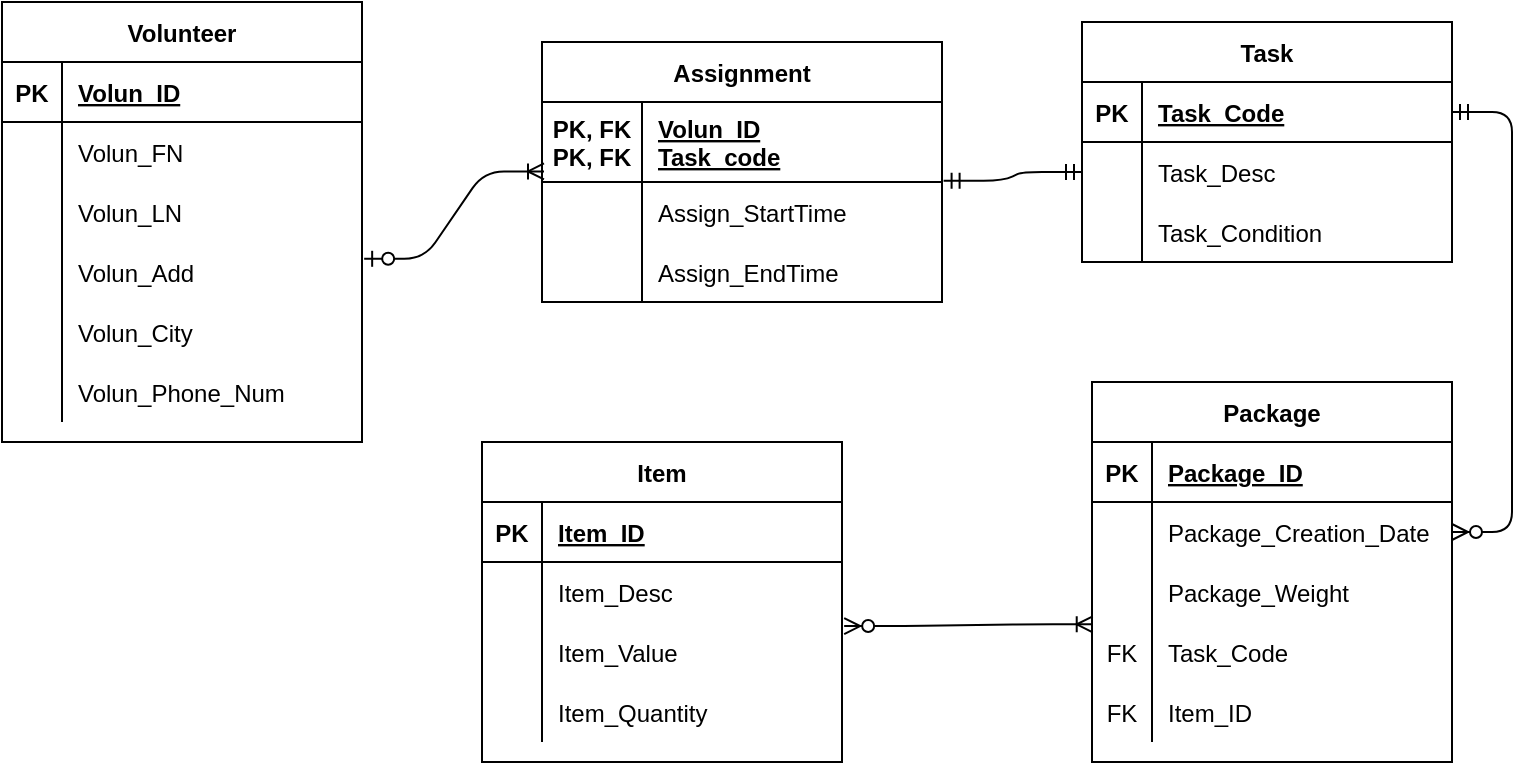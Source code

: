 <mxfile version="14.6.11" type="github">
  <diagram id="Z4SOlPhbXDCeq8NCCovU" name="Page-1">
    <mxGraphModel dx="946" dy="546" grid="1" gridSize="10" guides="1" tooltips="1" connect="1" arrows="1" fold="1" page="1" pageScale="1" pageWidth="850" pageHeight="1100" math="0" shadow="0">
      <root>
        <mxCell id="0" />
        <mxCell id="1" parent="0" />
        <mxCell id="c0X-2HNpdHW1A8r7ZwH--13" value="Volunteer" style="shape=table;startSize=30;container=1;collapsible=1;childLayout=tableLayout;fixedRows=1;rowLines=0;fontStyle=1;align=center;resizeLast=1;" parent="1" vertex="1">
          <mxGeometry x="40" y="40" width="180" height="220" as="geometry" />
        </mxCell>
        <mxCell id="c0X-2HNpdHW1A8r7ZwH--14" value="" style="shape=partialRectangle;collapsible=0;dropTarget=0;pointerEvents=0;fillColor=none;top=0;left=0;bottom=1;right=0;points=[[0,0.5],[1,0.5]];portConstraint=eastwest;" parent="c0X-2HNpdHW1A8r7ZwH--13" vertex="1">
          <mxGeometry y="30" width="180" height="30" as="geometry" />
        </mxCell>
        <mxCell id="c0X-2HNpdHW1A8r7ZwH--15" value="PK" style="shape=partialRectangle;connectable=0;fillColor=none;top=0;left=0;bottom=0;right=0;fontStyle=1;overflow=hidden;" parent="c0X-2HNpdHW1A8r7ZwH--14" vertex="1">
          <mxGeometry width="30" height="30" as="geometry" />
        </mxCell>
        <mxCell id="c0X-2HNpdHW1A8r7ZwH--16" value="Volun_ID" style="shape=partialRectangle;connectable=0;fillColor=none;top=0;left=0;bottom=0;right=0;align=left;spacingLeft=6;fontStyle=5;overflow=hidden;" parent="c0X-2HNpdHW1A8r7ZwH--14" vertex="1">
          <mxGeometry x="30" width="150" height="30" as="geometry" />
        </mxCell>
        <mxCell id="c0X-2HNpdHW1A8r7ZwH--17" value="" style="shape=partialRectangle;collapsible=0;dropTarget=0;pointerEvents=0;fillColor=none;top=0;left=0;bottom=0;right=0;points=[[0,0.5],[1,0.5]];portConstraint=eastwest;" parent="c0X-2HNpdHW1A8r7ZwH--13" vertex="1">
          <mxGeometry y="60" width="180" height="30" as="geometry" />
        </mxCell>
        <mxCell id="c0X-2HNpdHW1A8r7ZwH--18" value="" style="shape=partialRectangle;connectable=0;fillColor=none;top=0;left=0;bottom=0;right=0;editable=1;overflow=hidden;" parent="c0X-2HNpdHW1A8r7ZwH--17" vertex="1">
          <mxGeometry width="30" height="30" as="geometry" />
        </mxCell>
        <mxCell id="c0X-2HNpdHW1A8r7ZwH--19" value="Volun_FN" style="shape=partialRectangle;connectable=0;fillColor=none;top=0;left=0;bottom=0;right=0;align=left;spacingLeft=6;overflow=hidden;" parent="c0X-2HNpdHW1A8r7ZwH--17" vertex="1">
          <mxGeometry x="30" width="150" height="30" as="geometry" />
        </mxCell>
        <mxCell id="c0X-2HNpdHW1A8r7ZwH--20" value="" style="shape=partialRectangle;collapsible=0;dropTarget=0;pointerEvents=0;fillColor=none;top=0;left=0;bottom=0;right=0;points=[[0,0.5],[1,0.5]];portConstraint=eastwest;" parent="c0X-2HNpdHW1A8r7ZwH--13" vertex="1">
          <mxGeometry y="90" width="180" height="30" as="geometry" />
        </mxCell>
        <mxCell id="c0X-2HNpdHW1A8r7ZwH--21" value="" style="shape=partialRectangle;connectable=0;fillColor=none;top=0;left=0;bottom=0;right=0;editable=1;overflow=hidden;" parent="c0X-2HNpdHW1A8r7ZwH--20" vertex="1">
          <mxGeometry width="30" height="30" as="geometry" />
        </mxCell>
        <mxCell id="c0X-2HNpdHW1A8r7ZwH--22" value="Volun_LN" style="shape=partialRectangle;connectable=0;fillColor=none;top=0;left=0;bottom=0;right=0;align=left;spacingLeft=6;overflow=hidden;" parent="c0X-2HNpdHW1A8r7ZwH--20" vertex="1">
          <mxGeometry x="30" width="150" height="30" as="geometry" />
        </mxCell>
        <mxCell id="c0X-2HNpdHW1A8r7ZwH--23" value="" style="shape=partialRectangle;collapsible=0;dropTarget=0;pointerEvents=0;fillColor=none;top=0;left=0;bottom=0;right=0;points=[[0,0.5],[1,0.5]];portConstraint=eastwest;" parent="c0X-2HNpdHW1A8r7ZwH--13" vertex="1">
          <mxGeometry y="120" width="180" height="30" as="geometry" />
        </mxCell>
        <mxCell id="c0X-2HNpdHW1A8r7ZwH--24" value="" style="shape=partialRectangle;connectable=0;fillColor=none;top=0;left=0;bottom=0;right=0;editable=1;overflow=hidden;" parent="c0X-2HNpdHW1A8r7ZwH--23" vertex="1">
          <mxGeometry width="30" height="30" as="geometry" />
        </mxCell>
        <mxCell id="c0X-2HNpdHW1A8r7ZwH--25" value="Volun_Add" style="shape=partialRectangle;connectable=0;fillColor=none;top=0;left=0;bottom=0;right=0;align=left;spacingLeft=6;overflow=hidden;" parent="c0X-2HNpdHW1A8r7ZwH--23" vertex="1">
          <mxGeometry x="30" width="150" height="30" as="geometry" />
        </mxCell>
        <mxCell id="F4ZC7x9dPt58kTHcJHno-4" value="" style="shape=partialRectangle;collapsible=0;dropTarget=0;pointerEvents=0;fillColor=none;top=0;left=0;bottom=0;right=0;points=[[0,0.5],[1,0.5]];portConstraint=eastwest;" vertex="1" parent="c0X-2HNpdHW1A8r7ZwH--13">
          <mxGeometry y="150" width="180" height="30" as="geometry" />
        </mxCell>
        <mxCell id="F4ZC7x9dPt58kTHcJHno-5" value="" style="shape=partialRectangle;connectable=0;fillColor=none;top=0;left=0;bottom=0;right=0;editable=1;overflow=hidden;" vertex="1" parent="F4ZC7x9dPt58kTHcJHno-4">
          <mxGeometry width="30" height="30" as="geometry" />
        </mxCell>
        <mxCell id="F4ZC7x9dPt58kTHcJHno-6" value="Volun_City" style="shape=partialRectangle;connectable=0;fillColor=none;top=0;left=0;bottom=0;right=0;align=left;spacingLeft=6;overflow=hidden;" vertex="1" parent="F4ZC7x9dPt58kTHcJHno-4">
          <mxGeometry x="30" width="150" height="30" as="geometry" />
        </mxCell>
        <mxCell id="F4ZC7x9dPt58kTHcJHno-1" value="" style="shape=partialRectangle;collapsible=0;dropTarget=0;pointerEvents=0;fillColor=none;top=0;left=0;bottom=0;right=0;points=[[0,0.5],[1,0.5]];portConstraint=eastwest;" vertex="1" parent="c0X-2HNpdHW1A8r7ZwH--13">
          <mxGeometry y="180" width="180" height="30" as="geometry" />
        </mxCell>
        <mxCell id="F4ZC7x9dPt58kTHcJHno-2" value="" style="shape=partialRectangle;connectable=0;fillColor=none;top=0;left=0;bottom=0;right=0;editable=1;overflow=hidden;" vertex="1" parent="F4ZC7x9dPt58kTHcJHno-1">
          <mxGeometry width="30" height="30" as="geometry" />
        </mxCell>
        <mxCell id="F4ZC7x9dPt58kTHcJHno-3" value="Volun_Phone_Num" style="shape=partialRectangle;connectable=0;fillColor=none;top=0;left=0;bottom=0;right=0;align=left;spacingLeft=6;overflow=hidden;" vertex="1" parent="F4ZC7x9dPt58kTHcJHno-1">
          <mxGeometry x="30" width="150" height="30" as="geometry" />
        </mxCell>
        <mxCell id="c0X-2HNpdHW1A8r7ZwH--41" value="Task" style="shape=table;startSize=30;container=1;collapsible=1;childLayout=tableLayout;fixedRows=1;rowLines=0;fontStyle=1;align=center;resizeLast=1;strokeColor=#000000;" parent="1" vertex="1">
          <mxGeometry x="580" y="50" width="185" height="120" as="geometry" />
        </mxCell>
        <mxCell id="c0X-2HNpdHW1A8r7ZwH--42" value="" style="shape=partialRectangle;collapsible=0;dropTarget=0;pointerEvents=0;fillColor=none;top=0;left=0;bottom=1;right=0;points=[[0,0.5],[1,0.5]];portConstraint=eastwest;" parent="c0X-2HNpdHW1A8r7ZwH--41" vertex="1">
          <mxGeometry y="30" width="185" height="30" as="geometry" />
        </mxCell>
        <mxCell id="c0X-2HNpdHW1A8r7ZwH--43" value="PK" style="shape=partialRectangle;connectable=0;fillColor=none;top=0;left=0;bottom=0;right=0;fontStyle=1;overflow=hidden;" parent="c0X-2HNpdHW1A8r7ZwH--42" vertex="1">
          <mxGeometry width="30" height="30" as="geometry" />
        </mxCell>
        <mxCell id="c0X-2HNpdHW1A8r7ZwH--44" value="Task_Code" style="shape=partialRectangle;connectable=0;fillColor=none;top=0;left=0;bottom=0;right=0;align=left;spacingLeft=6;fontStyle=5;overflow=hidden;" parent="c0X-2HNpdHW1A8r7ZwH--42" vertex="1">
          <mxGeometry x="30" width="155" height="30" as="geometry" />
        </mxCell>
        <mxCell id="c0X-2HNpdHW1A8r7ZwH--45" value="" style="shape=partialRectangle;collapsible=0;dropTarget=0;pointerEvents=0;fillColor=none;top=0;left=0;bottom=0;right=0;points=[[0,0.5],[1,0.5]];portConstraint=eastwest;" parent="c0X-2HNpdHW1A8r7ZwH--41" vertex="1">
          <mxGeometry y="60" width="185" height="30" as="geometry" />
        </mxCell>
        <mxCell id="c0X-2HNpdHW1A8r7ZwH--46" value="" style="shape=partialRectangle;connectable=0;fillColor=none;top=0;left=0;bottom=0;right=0;editable=1;overflow=hidden;" parent="c0X-2HNpdHW1A8r7ZwH--45" vertex="1">
          <mxGeometry width="30" height="30" as="geometry" />
        </mxCell>
        <mxCell id="c0X-2HNpdHW1A8r7ZwH--47" value="Task_Desc" style="shape=partialRectangle;connectable=0;fillColor=none;top=0;left=0;bottom=0;right=0;align=left;spacingLeft=6;overflow=hidden;" parent="c0X-2HNpdHW1A8r7ZwH--45" vertex="1">
          <mxGeometry x="30" width="155" height="30" as="geometry" />
        </mxCell>
        <mxCell id="F4ZC7x9dPt58kTHcJHno-27" value="" style="shape=partialRectangle;collapsible=0;dropTarget=0;pointerEvents=0;fillColor=none;top=0;left=0;bottom=0;right=0;points=[[0,0.5],[1,0.5]];portConstraint=eastwest;" vertex="1" parent="c0X-2HNpdHW1A8r7ZwH--41">
          <mxGeometry y="90" width="185" height="30" as="geometry" />
        </mxCell>
        <mxCell id="F4ZC7x9dPt58kTHcJHno-28" value="" style="shape=partialRectangle;connectable=0;fillColor=none;top=0;left=0;bottom=0;right=0;editable=1;overflow=hidden;" vertex="1" parent="F4ZC7x9dPt58kTHcJHno-27">
          <mxGeometry width="30" height="30" as="geometry" />
        </mxCell>
        <mxCell id="F4ZC7x9dPt58kTHcJHno-29" value="Task_Condition" style="shape=partialRectangle;connectable=0;fillColor=none;top=0;left=0;bottom=0;right=0;align=left;spacingLeft=6;overflow=hidden;" vertex="1" parent="F4ZC7x9dPt58kTHcJHno-27">
          <mxGeometry x="30" width="155" height="30" as="geometry" />
        </mxCell>
        <mxCell id="c0X-2HNpdHW1A8r7ZwH--54" value="Package" style="shape=table;startSize=30;container=1;collapsible=1;childLayout=tableLayout;fixedRows=1;rowLines=0;fontStyle=1;align=center;resizeLast=1;strokeColor=#000000;" parent="1" vertex="1">
          <mxGeometry x="585" y="230" width="180" height="190" as="geometry" />
        </mxCell>
        <mxCell id="c0X-2HNpdHW1A8r7ZwH--55" value="" style="shape=partialRectangle;collapsible=0;dropTarget=0;pointerEvents=0;fillColor=none;top=0;left=0;bottom=1;right=0;points=[[0,0.5],[1,0.5]];portConstraint=eastwest;" parent="c0X-2HNpdHW1A8r7ZwH--54" vertex="1">
          <mxGeometry y="30" width="180" height="30" as="geometry" />
        </mxCell>
        <mxCell id="c0X-2HNpdHW1A8r7ZwH--56" value="PK" style="shape=partialRectangle;connectable=0;fillColor=none;top=0;left=0;bottom=0;right=0;fontStyle=1;overflow=hidden;" parent="c0X-2HNpdHW1A8r7ZwH--55" vertex="1">
          <mxGeometry width="30" height="30" as="geometry" />
        </mxCell>
        <mxCell id="c0X-2HNpdHW1A8r7ZwH--57" value="Package_ID" style="shape=partialRectangle;connectable=0;fillColor=none;top=0;left=0;bottom=0;right=0;align=left;spacingLeft=6;fontStyle=5;overflow=hidden;" parent="c0X-2HNpdHW1A8r7ZwH--55" vertex="1">
          <mxGeometry x="30" width="150" height="30" as="geometry" />
        </mxCell>
        <mxCell id="c0X-2HNpdHW1A8r7ZwH--58" value="" style="shape=partialRectangle;collapsible=0;dropTarget=0;pointerEvents=0;fillColor=none;top=0;left=0;bottom=0;right=0;points=[[0,0.5],[1,0.5]];portConstraint=eastwest;" parent="c0X-2HNpdHW1A8r7ZwH--54" vertex="1">
          <mxGeometry y="60" width="180" height="30" as="geometry" />
        </mxCell>
        <mxCell id="c0X-2HNpdHW1A8r7ZwH--59" value="" style="shape=partialRectangle;connectable=0;fillColor=none;top=0;left=0;bottom=0;right=0;editable=1;overflow=hidden;" parent="c0X-2HNpdHW1A8r7ZwH--58" vertex="1">
          <mxGeometry width="30" height="30" as="geometry" />
        </mxCell>
        <mxCell id="c0X-2HNpdHW1A8r7ZwH--60" value="Package_Creation_Date" style="shape=partialRectangle;connectable=0;fillColor=none;top=0;left=0;bottom=0;right=0;align=left;spacingLeft=6;overflow=hidden;" parent="c0X-2HNpdHW1A8r7ZwH--58" vertex="1">
          <mxGeometry x="30" width="150" height="30" as="geometry" />
        </mxCell>
        <mxCell id="c0X-2HNpdHW1A8r7ZwH--61" value="" style="shape=partialRectangle;collapsible=0;dropTarget=0;pointerEvents=0;fillColor=none;top=0;left=0;bottom=0;right=0;points=[[0,0.5],[1,0.5]];portConstraint=eastwest;" parent="c0X-2HNpdHW1A8r7ZwH--54" vertex="1">
          <mxGeometry y="90" width="180" height="30" as="geometry" />
        </mxCell>
        <mxCell id="c0X-2HNpdHW1A8r7ZwH--62" value="" style="shape=partialRectangle;connectable=0;fillColor=none;top=0;left=0;bottom=0;right=0;editable=1;overflow=hidden;" parent="c0X-2HNpdHW1A8r7ZwH--61" vertex="1">
          <mxGeometry width="30" height="30" as="geometry" />
        </mxCell>
        <mxCell id="c0X-2HNpdHW1A8r7ZwH--63" value="Package_Weight" style="shape=partialRectangle;connectable=0;fillColor=none;top=0;left=0;bottom=0;right=0;align=left;spacingLeft=6;overflow=hidden;" parent="c0X-2HNpdHW1A8r7ZwH--61" vertex="1">
          <mxGeometry x="30" width="150" height="30" as="geometry" />
        </mxCell>
        <mxCell id="c0X-2HNpdHW1A8r7ZwH--64" value="" style="shape=partialRectangle;collapsible=0;dropTarget=0;pointerEvents=0;fillColor=none;top=0;left=0;bottom=0;right=0;points=[[0,0.5],[1,0.5]];portConstraint=eastwest;" parent="c0X-2HNpdHW1A8r7ZwH--54" vertex="1">
          <mxGeometry y="120" width="180" height="30" as="geometry" />
        </mxCell>
        <mxCell id="c0X-2HNpdHW1A8r7ZwH--65" value="FK" style="shape=partialRectangle;connectable=0;fillColor=none;top=0;left=0;bottom=0;right=0;editable=1;overflow=hidden;" parent="c0X-2HNpdHW1A8r7ZwH--64" vertex="1">
          <mxGeometry width="30" height="30" as="geometry" />
        </mxCell>
        <mxCell id="c0X-2HNpdHW1A8r7ZwH--66" value="Task_Code" style="shape=partialRectangle;connectable=0;fillColor=none;top=0;left=0;bottom=0;right=0;align=left;spacingLeft=6;overflow=hidden;" parent="c0X-2HNpdHW1A8r7ZwH--64" vertex="1">
          <mxGeometry x="30" width="150" height="30" as="geometry" />
        </mxCell>
        <mxCell id="F4ZC7x9dPt58kTHcJHno-34" value="" style="shape=partialRectangle;collapsible=0;dropTarget=0;pointerEvents=0;fillColor=none;top=0;left=0;bottom=0;right=0;points=[[0,0.5],[1,0.5]];portConstraint=eastwest;" vertex="1" parent="c0X-2HNpdHW1A8r7ZwH--54">
          <mxGeometry y="150" width="180" height="30" as="geometry" />
        </mxCell>
        <mxCell id="F4ZC7x9dPt58kTHcJHno-35" value="FK" style="shape=partialRectangle;connectable=0;fillColor=none;top=0;left=0;bottom=0;right=0;editable=1;overflow=hidden;" vertex="1" parent="F4ZC7x9dPt58kTHcJHno-34">
          <mxGeometry width="30" height="30" as="geometry" />
        </mxCell>
        <mxCell id="F4ZC7x9dPt58kTHcJHno-36" value="Item_ID" style="shape=partialRectangle;connectable=0;fillColor=none;top=0;left=0;bottom=0;right=0;align=left;spacingLeft=6;overflow=hidden;" vertex="1" parent="F4ZC7x9dPt58kTHcJHno-34">
          <mxGeometry x="30" width="150" height="30" as="geometry" />
        </mxCell>
        <mxCell id="c0X-2HNpdHW1A8r7ZwH--68" value="Item" style="shape=table;startSize=30;container=1;collapsible=1;childLayout=tableLayout;fixedRows=1;rowLines=0;fontStyle=1;align=center;resizeLast=1;strokeColor=#000000;" parent="1" vertex="1">
          <mxGeometry x="280" y="260" width="180" height="160" as="geometry" />
        </mxCell>
        <mxCell id="c0X-2HNpdHW1A8r7ZwH--69" value="" style="shape=partialRectangle;collapsible=0;dropTarget=0;pointerEvents=0;fillColor=none;top=0;left=0;bottom=1;right=0;points=[[0,0.5],[1,0.5]];portConstraint=eastwest;" parent="c0X-2HNpdHW1A8r7ZwH--68" vertex="1">
          <mxGeometry y="30" width="180" height="30" as="geometry" />
        </mxCell>
        <mxCell id="c0X-2HNpdHW1A8r7ZwH--70" value="PK" style="shape=partialRectangle;connectable=0;fillColor=none;top=0;left=0;bottom=0;right=0;fontStyle=1;overflow=hidden;" parent="c0X-2HNpdHW1A8r7ZwH--69" vertex="1">
          <mxGeometry width="30" height="30" as="geometry" />
        </mxCell>
        <mxCell id="c0X-2HNpdHW1A8r7ZwH--71" value="Item_ID" style="shape=partialRectangle;connectable=0;fillColor=none;top=0;left=0;bottom=0;right=0;align=left;spacingLeft=6;fontStyle=5;overflow=hidden;" parent="c0X-2HNpdHW1A8r7ZwH--69" vertex="1">
          <mxGeometry x="30" width="150" height="30" as="geometry" />
        </mxCell>
        <mxCell id="c0X-2HNpdHW1A8r7ZwH--72" value="" style="shape=partialRectangle;collapsible=0;dropTarget=0;pointerEvents=0;fillColor=none;top=0;left=0;bottom=0;right=0;points=[[0,0.5],[1,0.5]];portConstraint=eastwest;" parent="c0X-2HNpdHW1A8r7ZwH--68" vertex="1">
          <mxGeometry y="60" width="180" height="30" as="geometry" />
        </mxCell>
        <mxCell id="c0X-2HNpdHW1A8r7ZwH--73" value="" style="shape=partialRectangle;connectable=0;fillColor=none;top=0;left=0;bottom=0;right=0;editable=1;overflow=hidden;" parent="c0X-2HNpdHW1A8r7ZwH--72" vertex="1">
          <mxGeometry width="30" height="30" as="geometry" />
        </mxCell>
        <mxCell id="c0X-2HNpdHW1A8r7ZwH--74" value="Item_Desc" style="shape=partialRectangle;connectable=0;fillColor=none;top=0;left=0;bottom=0;right=0;align=left;spacingLeft=6;overflow=hidden;" parent="c0X-2HNpdHW1A8r7ZwH--72" vertex="1">
          <mxGeometry x="30" width="150" height="30" as="geometry" />
        </mxCell>
        <mxCell id="c0X-2HNpdHW1A8r7ZwH--75" value="" style="shape=partialRectangle;collapsible=0;dropTarget=0;pointerEvents=0;fillColor=none;top=0;left=0;bottom=0;right=0;points=[[0,0.5],[1,0.5]];portConstraint=eastwest;" parent="c0X-2HNpdHW1A8r7ZwH--68" vertex="1">
          <mxGeometry y="90" width="180" height="30" as="geometry" />
        </mxCell>
        <mxCell id="c0X-2HNpdHW1A8r7ZwH--76" value="" style="shape=partialRectangle;connectable=0;fillColor=none;top=0;left=0;bottom=0;right=0;editable=1;overflow=hidden;" parent="c0X-2HNpdHW1A8r7ZwH--75" vertex="1">
          <mxGeometry width="30" height="30" as="geometry" />
        </mxCell>
        <mxCell id="c0X-2HNpdHW1A8r7ZwH--77" value="Item_Value" style="shape=partialRectangle;connectable=0;fillColor=none;top=0;left=0;bottom=0;right=0;align=left;spacingLeft=6;overflow=hidden;" parent="c0X-2HNpdHW1A8r7ZwH--75" vertex="1">
          <mxGeometry x="30" width="150" height="30" as="geometry" />
        </mxCell>
        <mxCell id="c0X-2HNpdHW1A8r7ZwH--78" value="" style="shape=partialRectangle;collapsible=0;dropTarget=0;pointerEvents=0;fillColor=none;top=0;left=0;bottom=0;right=0;points=[[0,0.5],[1,0.5]];portConstraint=eastwest;" parent="c0X-2HNpdHW1A8r7ZwH--68" vertex="1">
          <mxGeometry y="120" width="180" height="30" as="geometry" />
        </mxCell>
        <mxCell id="c0X-2HNpdHW1A8r7ZwH--79" value="" style="shape=partialRectangle;connectable=0;fillColor=none;top=0;left=0;bottom=0;right=0;editable=1;overflow=hidden;" parent="c0X-2HNpdHW1A8r7ZwH--78" vertex="1">
          <mxGeometry width="30" height="30" as="geometry" />
        </mxCell>
        <mxCell id="c0X-2HNpdHW1A8r7ZwH--80" value="Item_Quantity" style="shape=partialRectangle;connectable=0;fillColor=none;top=0;left=0;bottom=0;right=0;align=left;spacingLeft=6;overflow=hidden;" parent="c0X-2HNpdHW1A8r7ZwH--78" vertex="1">
          <mxGeometry x="30" width="150" height="30" as="geometry" />
        </mxCell>
        <mxCell id="F4ZC7x9dPt58kTHcJHno-8" value="" style="edgeStyle=entityRelationEdgeStyle;fontSize=12;html=1;endArrow=ERzeroToMany;startArrow=ERmandOne;entryX=1;entryY=0.5;entryDx=0;entryDy=0;" edge="1" parent="1" source="c0X-2HNpdHW1A8r7ZwH--42" target="c0X-2HNpdHW1A8r7ZwH--58">
          <mxGeometry width="100" height="100" relative="1" as="geometry">
            <mxPoint x="770" y="160" as="sourcePoint" />
            <mxPoint x="370" y="350" as="targetPoint" />
          </mxGeometry>
        </mxCell>
        <mxCell id="F4ZC7x9dPt58kTHcJHno-10" value="Assignment" style="shape=table;startSize=30;container=1;collapsible=1;childLayout=tableLayout;fixedRows=1;rowLines=0;fontStyle=1;align=center;resizeLast=1;" vertex="1" parent="1">
          <mxGeometry x="310" y="60" width="200" height="130" as="geometry" />
        </mxCell>
        <mxCell id="F4ZC7x9dPt58kTHcJHno-11" value="" style="shape=partialRectangle;collapsible=0;dropTarget=0;pointerEvents=0;fillColor=none;top=0;left=0;bottom=1;right=0;points=[[0,0.5],[1,0.5]];portConstraint=eastwest;" vertex="1" parent="F4ZC7x9dPt58kTHcJHno-10">
          <mxGeometry y="30" width="200" height="40" as="geometry" />
        </mxCell>
        <mxCell id="F4ZC7x9dPt58kTHcJHno-12" value="PK, FK&#xa;PK, FK" style="shape=partialRectangle;connectable=0;fillColor=none;top=0;left=0;bottom=0;right=0;fontStyle=1;overflow=hidden;" vertex="1" parent="F4ZC7x9dPt58kTHcJHno-11">
          <mxGeometry width="50" height="40" as="geometry" />
        </mxCell>
        <mxCell id="F4ZC7x9dPt58kTHcJHno-13" value="Volun_ID&#xa;Task_code" style="shape=partialRectangle;connectable=0;fillColor=none;top=0;left=0;bottom=0;right=0;align=left;spacingLeft=6;fontStyle=5;overflow=hidden;" vertex="1" parent="F4ZC7x9dPt58kTHcJHno-11">
          <mxGeometry x="50" width="150" height="40" as="geometry" />
        </mxCell>
        <mxCell id="F4ZC7x9dPt58kTHcJHno-14" value="" style="shape=partialRectangle;collapsible=0;dropTarget=0;pointerEvents=0;fillColor=none;top=0;left=0;bottom=0;right=0;points=[[0,0.5],[1,0.5]];portConstraint=eastwest;" vertex="1" parent="F4ZC7x9dPt58kTHcJHno-10">
          <mxGeometry y="70" width="200" height="30" as="geometry" />
        </mxCell>
        <mxCell id="F4ZC7x9dPt58kTHcJHno-15" value="" style="shape=partialRectangle;connectable=0;fillColor=none;top=0;left=0;bottom=0;right=0;editable=1;overflow=hidden;" vertex="1" parent="F4ZC7x9dPt58kTHcJHno-14">
          <mxGeometry width="50" height="30" as="geometry" />
        </mxCell>
        <mxCell id="F4ZC7x9dPt58kTHcJHno-16" value="Assign_StartTime" style="shape=partialRectangle;connectable=0;fillColor=none;top=0;left=0;bottom=0;right=0;align=left;spacingLeft=6;overflow=hidden;" vertex="1" parent="F4ZC7x9dPt58kTHcJHno-14">
          <mxGeometry x="50" width="150" height="30" as="geometry" />
        </mxCell>
        <mxCell id="F4ZC7x9dPt58kTHcJHno-17" value="" style="shape=partialRectangle;collapsible=0;dropTarget=0;pointerEvents=0;fillColor=none;top=0;left=0;bottom=0;right=0;points=[[0,0.5],[1,0.5]];portConstraint=eastwest;" vertex="1" parent="F4ZC7x9dPt58kTHcJHno-10">
          <mxGeometry y="100" width="200" height="30" as="geometry" />
        </mxCell>
        <mxCell id="F4ZC7x9dPt58kTHcJHno-18" value="" style="shape=partialRectangle;connectable=0;fillColor=none;top=0;left=0;bottom=0;right=0;editable=1;overflow=hidden;" vertex="1" parent="F4ZC7x9dPt58kTHcJHno-17">
          <mxGeometry width="50" height="30" as="geometry" />
        </mxCell>
        <mxCell id="F4ZC7x9dPt58kTHcJHno-19" value="Assign_EndTime" style="shape=partialRectangle;connectable=0;fillColor=none;top=0;left=0;bottom=0;right=0;align=left;spacingLeft=6;overflow=hidden;" vertex="1" parent="F4ZC7x9dPt58kTHcJHno-17">
          <mxGeometry x="50" width="150" height="30" as="geometry" />
        </mxCell>
        <mxCell id="F4ZC7x9dPt58kTHcJHno-37" value="" style="edgeStyle=entityRelationEdgeStyle;fontSize=12;html=1;endArrow=ERoneToMany;startArrow=ERzeroToOne;exitX=1.006;exitY=0.28;exitDx=0;exitDy=0;exitPerimeter=0;entryX=0.005;entryY=0.868;entryDx=0;entryDy=0;entryPerimeter=0;" edge="1" parent="1" source="c0X-2HNpdHW1A8r7ZwH--23" target="F4ZC7x9dPt58kTHcJHno-11">
          <mxGeometry width="100" height="100" relative="1" as="geometry">
            <mxPoint x="240" y="230" as="sourcePoint" />
            <mxPoint x="296" y="136" as="targetPoint" />
          </mxGeometry>
        </mxCell>
        <mxCell id="F4ZC7x9dPt58kTHcJHno-38" value="" style="edgeStyle=entityRelationEdgeStyle;fontSize=12;html=1;endArrow=ERmandOne;startArrow=ERmandOne;entryX=0;entryY=0.5;entryDx=0;entryDy=0;exitX=1.004;exitY=0.985;exitDx=0;exitDy=0;exitPerimeter=0;" edge="1" parent="1" source="F4ZC7x9dPt58kTHcJHno-11" target="c0X-2HNpdHW1A8r7ZwH--45">
          <mxGeometry width="100" height="100" relative="1" as="geometry">
            <mxPoint x="502" y="140" as="sourcePoint" />
            <mxPoint x="530" y="230" as="targetPoint" />
          </mxGeometry>
        </mxCell>
        <mxCell id="F4ZC7x9dPt58kTHcJHno-39" value="" style="edgeStyle=entityRelationEdgeStyle;fontSize=12;html=1;endArrow=ERoneToMany;startArrow=ERzeroToMany;exitX=1.006;exitY=1.067;exitDx=0;exitDy=0;exitPerimeter=0;entryX=0.002;entryY=0.039;entryDx=0;entryDy=0;entryPerimeter=0;startFill=1;endFill=0;" edge="1" parent="1" source="c0X-2HNpdHW1A8r7ZwH--72" target="c0X-2HNpdHW1A8r7ZwH--64">
          <mxGeometry width="100" height="100" relative="1" as="geometry">
            <mxPoint x="500" y="520" as="sourcePoint" />
            <mxPoint x="580" y="350" as="targetPoint" />
          </mxGeometry>
        </mxCell>
      </root>
    </mxGraphModel>
  </diagram>
</mxfile>
